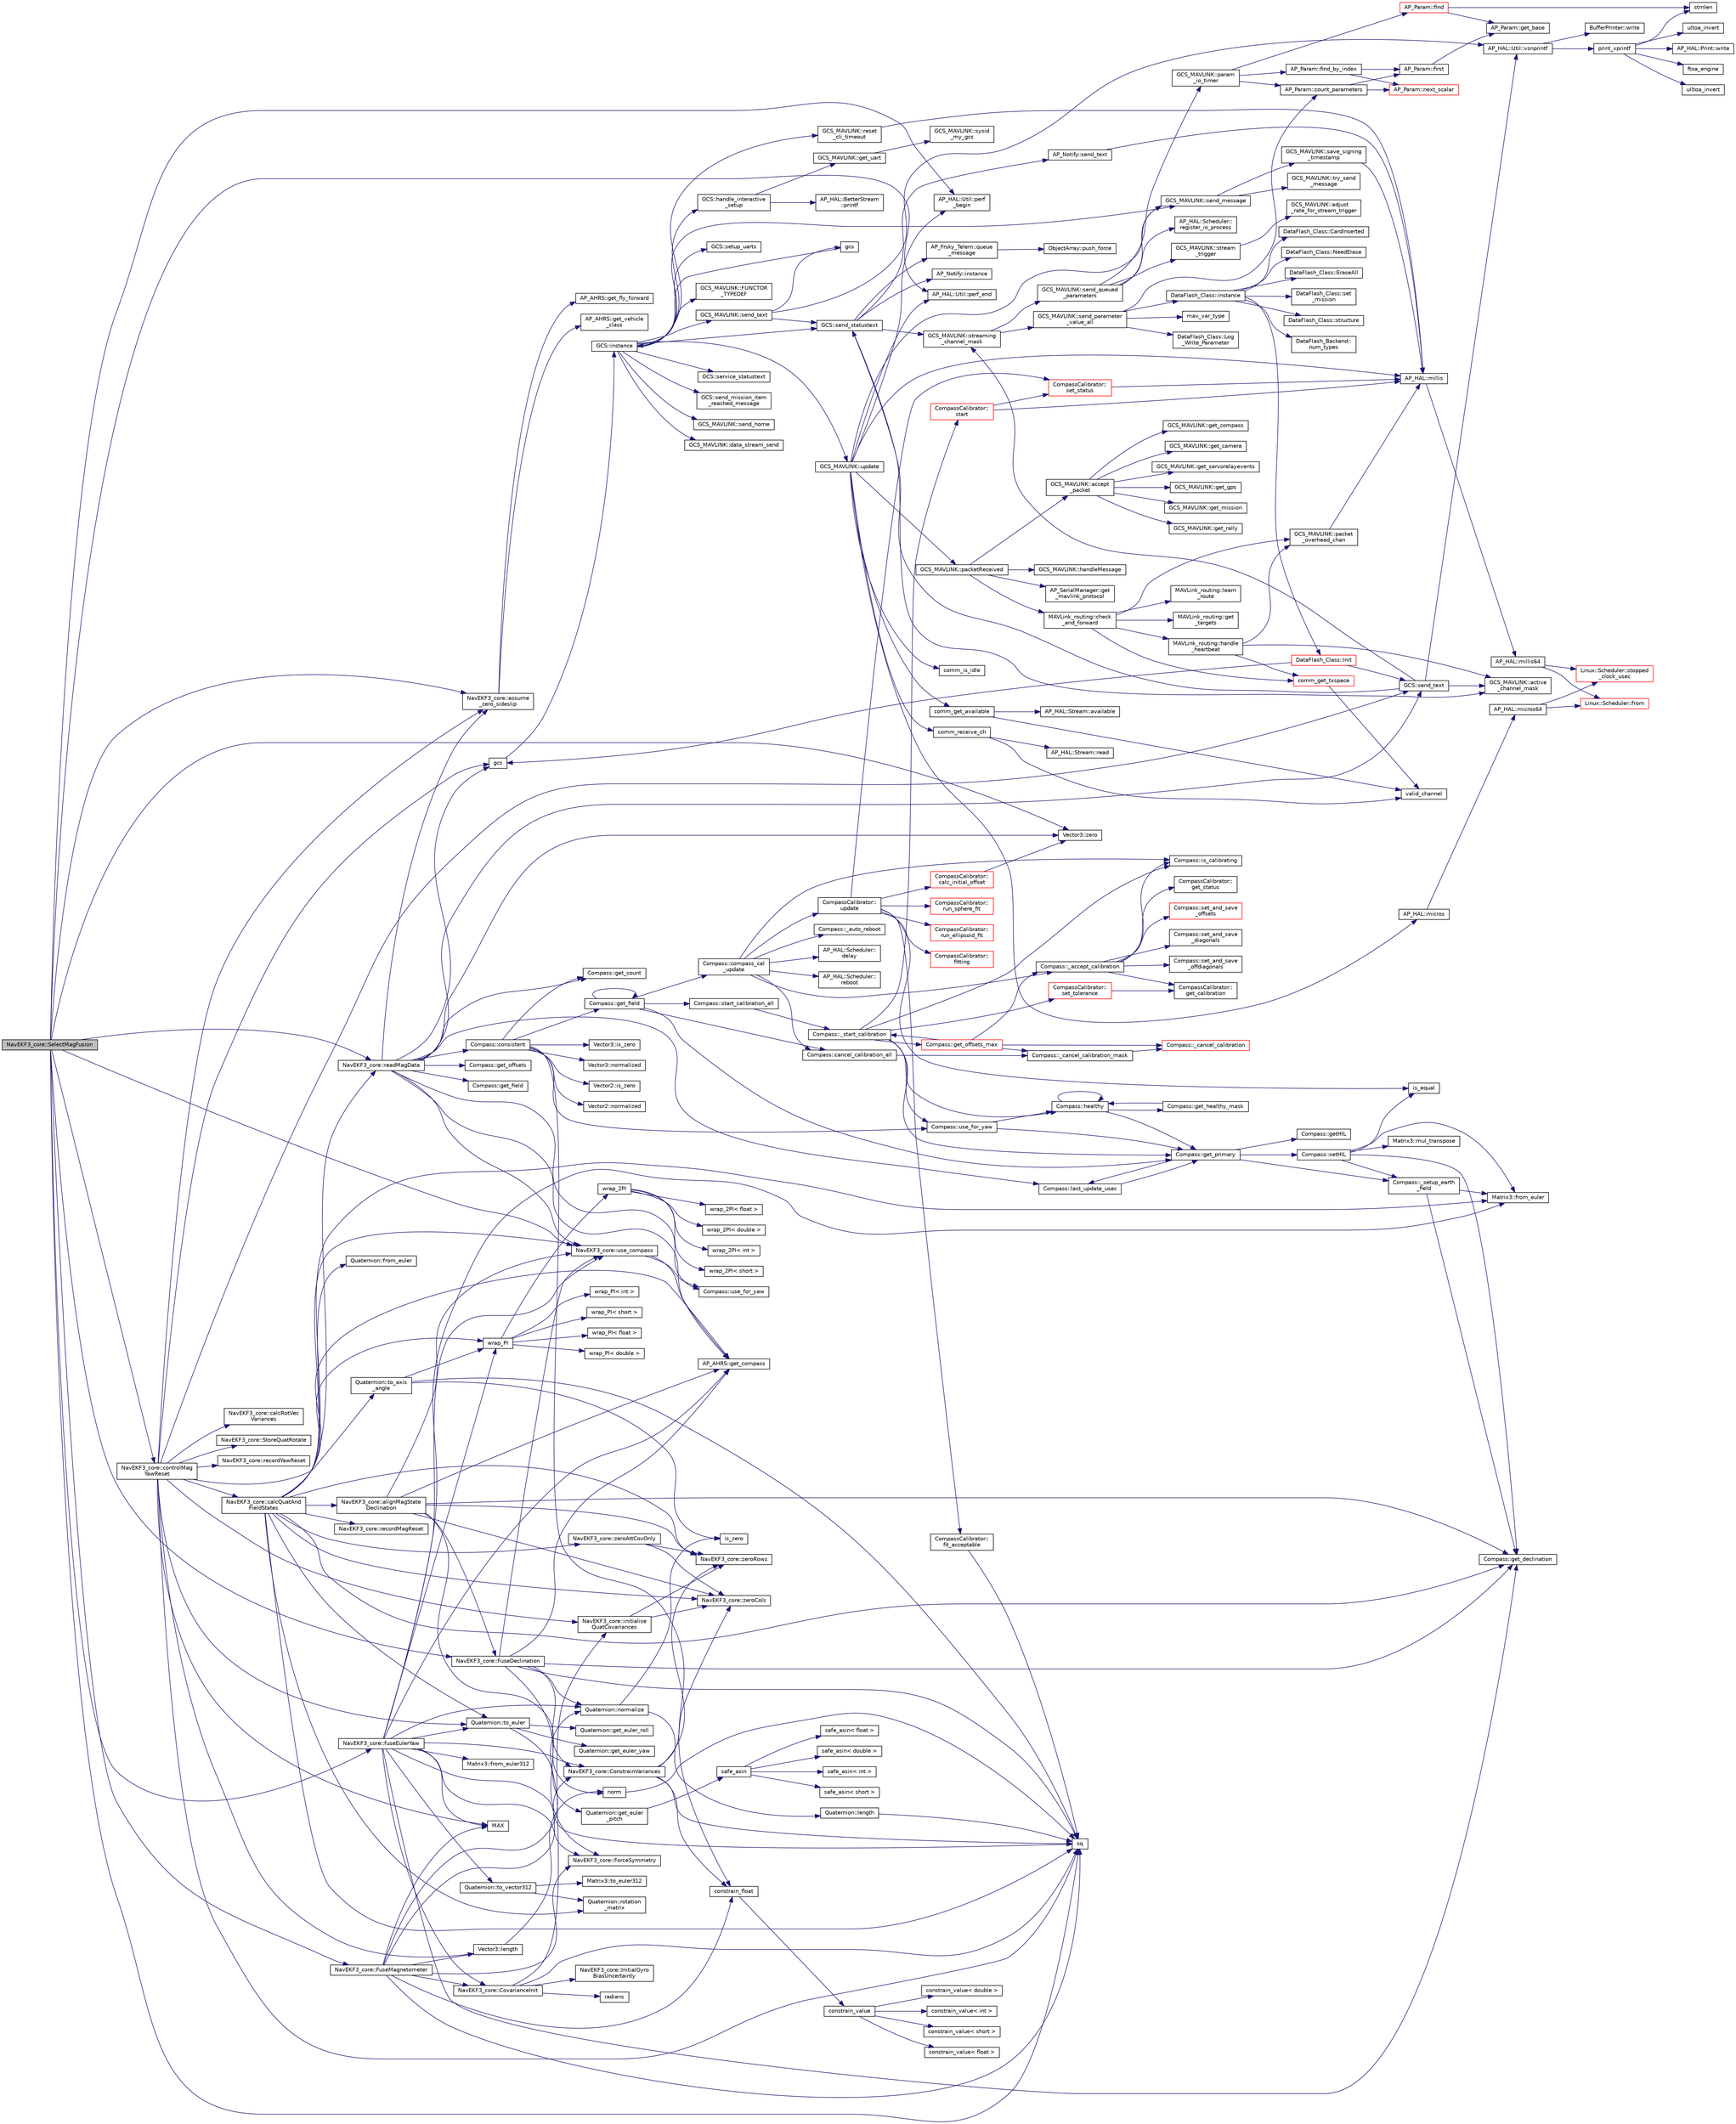 digraph "NavEKF3_core::SelectMagFusion"
{
 // INTERACTIVE_SVG=YES
  edge [fontname="Helvetica",fontsize="10",labelfontname="Helvetica",labelfontsize="10"];
  node [fontname="Helvetica",fontsize="10",shape=record];
  rankdir="LR";
  Node1 [label="NavEKF3_core::SelectMagFusion",height=0.2,width=0.4,color="black", fillcolor="grey75", style="filled", fontcolor="black"];
  Node1 -> Node2 [color="midnightblue",fontsize="10",style="solid",fontname="Helvetica"];
  Node2 [label="AP_HAL::Util::perf\l_begin",height=0.2,width=0.4,color="black", fillcolor="white", style="filled",URL="$classAP__HAL_1_1Util.html#a8ee016bee7e471240be5a2c648015a1d"];
  Node1 -> Node3 [color="midnightblue",fontsize="10",style="solid",fontname="Helvetica"];
  Node3 [label="NavEKF3_core::readMagData",height=0.2,width=0.4,color="black", fillcolor="white", style="filled",URL="$classNavEKF3__core.html#a39fe9f76e9c368cba51e9af9b2367513"];
  Node3 -> Node4 [color="midnightblue",fontsize="10",style="solid",fontname="Helvetica"];
  Node4 [label="AP_AHRS::get_compass",height=0.2,width=0.4,color="black", fillcolor="white", style="filled",URL="$classAP__AHRS.html#adf808841de62499bc8c388fc798d47f1"];
  Node3 -> Node5 [color="midnightblue",fontsize="10",style="solid",fontname="Helvetica"];
  Node5 [label="Compass::get_count",height=0.2,width=0.4,color="black", fillcolor="white", style="filled",URL="$classCompass.html#a7bc9b45433e47cbd2632578388882135"];
  Node3 -> Node6 [color="midnightblue",fontsize="10",style="solid",fontname="Helvetica"];
  Node6 [label="NavEKF3_core::assume\l_zero_sideslip",height=0.2,width=0.4,color="black", fillcolor="white", style="filled",URL="$classNavEKF3__core.html#a2b335ebc7035c2d407b16f85017a3472"];
  Node6 -> Node7 [color="midnightblue",fontsize="10",style="solid",fontname="Helvetica"];
  Node7 [label="AP_AHRS::get_fly_forward",height=0.2,width=0.4,color="black", fillcolor="white", style="filled",URL="$classAP__AHRS.html#a6120b45de751ab784fdfdd04f437b44e"];
  Node6 -> Node8 [color="midnightblue",fontsize="10",style="solid",fontname="Helvetica"];
  Node8 [label="AP_AHRS::get_vehicle\l_class",height=0.2,width=0.4,color="black", fillcolor="white", style="filled",URL="$classAP__AHRS.html#a91a73986f61cc338a22047e34230cbb2"];
  Node3 -> Node9 [color="midnightblue",fontsize="10",style="solid",fontname="Helvetica"];
  Node9 [label="NavEKF3_core::use_compass",height=0.2,width=0.4,color="black", fillcolor="white", style="filled",URL="$classNavEKF3__core.html#a8b6c851acf3a54d895b8dbc6ab2a6666"];
  Node9 -> Node4 [color="midnightblue",fontsize="10",style="solid",fontname="Helvetica"];
  Node9 -> Node10 [color="midnightblue",fontsize="10",style="solid",fontname="Helvetica"];
  Node10 [label="Compass::use_for_yaw",height=0.2,width=0.4,color="black", fillcolor="white", style="filled",URL="$classCompass.html#a97437729a583cd900e4dd1d6d84a4a0e",tooltip="return true if the compass should be used for yaw calculations "];
  Node3 -> Node11 [color="midnightblue",fontsize="10",style="solid",fontname="Helvetica"];
  Node11 [label="Compass::last_update_usec",height=0.2,width=0.4,color="black", fillcolor="white", style="filled",URL="$classCompass.html#a9600516e0dbde9186d3b14b3457af013"];
  Node11 -> Node12 [color="midnightblue",fontsize="10",style="solid",fontname="Helvetica"];
  Node12 [label="Compass::get_primary",height=0.2,width=0.4,color="black", fillcolor="white", style="filled",URL="$classCompass.html#a0120c84cc915d5a34aafedc1ce3f5186"];
  Node12 -> Node13 [color="midnightblue",fontsize="10",style="solid",fontname="Helvetica"];
  Node13 [label="Compass::setHIL",height=0.2,width=0.4,color="black", fillcolor="white", style="filled",URL="$classCompass.html#a30a8fa22b1e7ee8eec8143732d40716d"];
  Node13 -> Node14 [color="midnightblue",fontsize="10",style="solid",fontname="Helvetica"];
  Node14 [label="Matrix3::from_euler",height=0.2,width=0.4,color="black", fillcolor="white", style="filled",URL="$classMatrix3.html#a62587bd216436f09f06b9e1330f84bc0"];
  Node13 -> Node15 [color="midnightblue",fontsize="10",style="solid",fontname="Helvetica"];
  Node15 [label="is_equal",height=0.2,width=0.4,color="black", fillcolor="white", style="filled",URL="$AP__Math_8cpp.html#accbd9f8bbc0adacd51efa66fad490c24"];
  Node13 -> Node16 [color="midnightblue",fontsize="10",style="solid",fontname="Helvetica"];
  Node16 [label="Compass::get_declination",height=0.2,width=0.4,color="black", fillcolor="white", style="filled",URL="$classCompass.html#a5051de1d15ee203600422235ab93c88c"];
  Node13 -> Node17 [color="midnightblue",fontsize="10",style="solid",fontname="Helvetica"];
  Node17 [label="Compass::_setup_earth\l_field",height=0.2,width=0.4,color="black", fillcolor="white", style="filled",URL="$classCompass.html#a0bc30e897c2c0c412120e1b1337bd1cb"];
  Node17 -> Node14 [color="midnightblue",fontsize="10",style="solid",fontname="Helvetica"];
  Node17 -> Node16 [color="midnightblue",fontsize="10",style="solid",fontname="Helvetica"];
  Node13 -> Node18 [color="midnightblue",fontsize="10",style="solid",fontname="Helvetica"];
  Node18 [label="Matrix3::mul_transpose",height=0.2,width=0.4,color="black", fillcolor="white", style="filled",URL="$classMatrix3.html#a3705734aec6b67d729011cd792d7398a"];
  Node12 -> Node11 [color="midnightblue",fontsize="10",style="solid",fontname="Helvetica"];
  Node12 -> Node19 [color="midnightblue",fontsize="10",style="solid",fontname="Helvetica"];
  Node19 [label="Compass::getHIL",height=0.2,width=0.4,color="black", fillcolor="white", style="filled",URL="$classCompass.html#a4d696bdfb4d2ab9f0646d413cb6a0ee4"];
  Node12 -> Node17 [color="midnightblue",fontsize="10",style="solid",fontname="Helvetica"];
  Node3 -> Node10 [color="midnightblue",fontsize="10",style="solid",fontname="Helvetica"];
  Node3 -> Node20 [color="midnightblue",fontsize="10",style="solid",fontname="Helvetica"];
  Node20 [label="gcs",height=0.2,width=0.4,color="black", fillcolor="white", style="filled",URL="$GCS_8h.html#a1d3cc361b864ddf64a44c12ab3bd044e"];
  Node20 -> Node21 [color="midnightblue",fontsize="10",style="solid",fontname="Helvetica"];
  Node21 [label="GCS::instance",height=0.2,width=0.4,color="black", fillcolor="white", style="filled",URL="$classGCS.html#ae4cc34bdfabd2de4587d3553e6b4582d"];
  Node21 -> Node22 [color="midnightblue",fontsize="10",style="solid",fontname="Helvetica"];
  Node22 [label="GCS_MAVLINK::send_text",height=0.2,width=0.4,color="black", fillcolor="white", style="filled",URL="$structGCS__MAVLINK.html#a4a140f70e82bd456931afdfe045d610b"];
  Node22 -> Node23 [color="midnightblue",fontsize="10",style="solid",fontname="Helvetica"];
  Node23 [label="AP_HAL::Util::vsnprintf",height=0.2,width=0.4,color="black", fillcolor="white", style="filled",URL="$classAP__HAL_1_1Util.html#ac57ef0a9815cd597ad5cab5d6c31c6c8"];
  Node23 -> Node24 [color="midnightblue",fontsize="10",style="solid",fontname="Helvetica"];
  Node24 [label="print_vprintf",height=0.2,width=0.4,color="black", fillcolor="white", style="filled",URL="$print__vprintf_8cpp.html#a1534eaeab54696df96975b56d9f49212"];
  Node24 -> Node25 [color="midnightblue",fontsize="10",style="solid",fontname="Helvetica"];
  Node25 [label="AP_HAL::Print::write",height=0.2,width=0.4,color="black", fillcolor="white", style="filled",URL="$classAP__HAL_1_1Print.html#acc65391952a43334f8f5c9bef341f501"];
  Node24 -> Node26 [color="midnightblue",fontsize="10",style="solid",fontname="Helvetica"];
  Node26 [label="ftoa_engine",height=0.2,width=0.4,color="black", fillcolor="white", style="filled",URL="$ftoa__engine_8cpp.html#a1c28234da8f20b43c85890d4bb452947"];
  Node24 -> Node27 [color="midnightblue",fontsize="10",style="solid",fontname="Helvetica"];
  Node27 [label="strnlen",height=0.2,width=0.4,color="black", fillcolor="white", style="filled",URL="$replace_8cpp.html#a880bcc7b85a09e6254691bebd5344b51"];
  Node24 -> Node28 [color="midnightblue",fontsize="10",style="solid",fontname="Helvetica"];
  Node28 [label="ulltoa_invert",height=0.2,width=0.4,color="black", fillcolor="white", style="filled",URL="$utoa__invert_8cpp.html#a34926f552460b47c414ec4d83b32815c"];
  Node24 -> Node29 [color="midnightblue",fontsize="10",style="solid",fontname="Helvetica"];
  Node29 [label="ultoa_invert",height=0.2,width=0.4,color="black", fillcolor="white", style="filled",URL="$utoa__invert_8cpp.html#a5d99bba8e697c1e11da489d88fca8559"];
  Node23 -> Node30 [color="midnightblue",fontsize="10",style="solid",fontname="Helvetica"];
  Node30 [label="BufferPrinter::write",height=0.2,width=0.4,color="black", fillcolor="white", style="filled",URL="$classBufferPrinter.html#a0b98d7f59a6591097d2011d68359b8a0"];
  Node22 -> Node31 [color="midnightblue",fontsize="10",style="solid",fontname="Helvetica"];
  Node31 [label="gcs",height=0.2,width=0.4,color="black", fillcolor="white", style="filled",URL="$GCS__Common_8cpp.html#a1d3cc361b864ddf64a44c12ab3bd044e"];
  Node31 -> Node21 [color="midnightblue",fontsize="10",style="solid",fontname="Helvetica"];
  Node22 -> Node32 [color="midnightblue",fontsize="10",style="solid",fontname="Helvetica"];
  Node32 [label="GCS::send_statustext",height=0.2,width=0.4,color="black", fillcolor="white", style="filled",URL="$classGCS.html#a313e604179053ea42415b1c9289f13cd"];
  Node32 -> Node33 [color="midnightblue",fontsize="10",style="solid",fontname="Helvetica"];
  Node33 [label="AP_Frsky_Telem::queue\l_message",height=0.2,width=0.4,color="black", fillcolor="white", style="filled",URL="$classAP__Frsky__Telem.html#aef21b9f33af863589feda48a23877380"];
  Node33 -> Node34 [color="midnightblue",fontsize="10",style="solid",fontname="Helvetica"];
  Node34 [label="ObjectArray::push_force",height=0.2,width=0.4,color="black", fillcolor="white", style="filled",URL="$classObjectArray.html#aec1630ad862991767b30ae80a71a26ea"];
  Node32 -> Node35 [color="midnightblue",fontsize="10",style="solid",fontname="Helvetica"];
  Node35 [label="GCS_MAVLINK::active\l_channel_mask",height=0.2,width=0.4,color="black", fillcolor="white", style="filled",URL="$structGCS__MAVLINK.html#acad5b4ab40c7b7486392f07193ce4190"];
  Node32 -> Node36 [color="midnightblue",fontsize="10",style="solid",fontname="Helvetica"];
  Node36 [label="GCS_MAVLINK::streaming\l_channel_mask",height=0.2,width=0.4,color="black", fillcolor="white", style="filled",URL="$structGCS__MAVLINK.html#af948c4a65f98679941885e2c7cc12ac5"];
  Node36 -> Node37 [color="midnightblue",fontsize="10",style="solid",fontname="Helvetica"];
  Node37 [label="GCS_MAVLINK::send_parameter\l_value_all",height=0.2,width=0.4,color="black", fillcolor="white", style="filled",URL="$structGCS__MAVLINK.html#a1b0f7429c8fb152e17cd5fc0ff0d9267"];
  Node37 -> Node38 [color="midnightblue",fontsize="10",style="solid",fontname="Helvetica"];
  Node38 [label="mav_var_type",height=0.2,width=0.4,color="black", fillcolor="white", style="filled",URL="$GCS__MAVLink_8cpp.html#a4952a82a239f8f856c59724eb66847a2"];
  Node37 -> Node39 [color="midnightblue",fontsize="10",style="solid",fontname="Helvetica"];
  Node39 [label="AP_Param::count_parameters",height=0.2,width=0.4,color="black", fillcolor="white", style="filled",URL="$classAP__Param.html#a0819a26c7b80edb7a245036d1303cc75"];
  Node39 -> Node40 [color="midnightblue",fontsize="10",style="solid",fontname="Helvetica"];
  Node40 [label="AP_Param::first",height=0.2,width=0.4,color="black", fillcolor="white", style="filled",URL="$classAP__Param.html#adc0c44f152f0e3cbb12703b2a58d8f6b"];
  Node40 -> Node41 [color="midnightblue",fontsize="10",style="solid",fontname="Helvetica"];
  Node41 [label="AP_Param::get_base",height=0.2,width=0.4,color="black", fillcolor="white", style="filled",URL="$classAP__Param.html#a1dcc7820ea51e29cfb762387a9212818"];
  Node39 -> Node42 [color="midnightblue",fontsize="10",style="solid",fontname="Helvetica"];
  Node42 [label="AP_Param::next_scalar",height=0.2,width=0.4,color="red", fillcolor="white", style="filled",URL="$classAP__Param.html#a8cf8477edefdb6a0b2173d8229894173"];
  Node37 -> Node43 [color="midnightblue",fontsize="10",style="solid",fontname="Helvetica"];
  Node43 [label="DataFlash_Class::instance",height=0.2,width=0.4,color="black", fillcolor="white", style="filled",URL="$classDataFlash__Class.html#af898b7f68e05b5d2a6eaf53d2c178983"];
  Node43 -> Node44 [color="midnightblue",fontsize="10",style="solid",fontname="Helvetica"];
  Node44 [label="DataFlash_Class::set\l_mission",height=0.2,width=0.4,color="black", fillcolor="white", style="filled",URL="$classDataFlash__Class.html#a95bf3cac993c1ee326acc6447e99d875"];
  Node43 -> Node45 [color="midnightblue",fontsize="10",style="solid",fontname="Helvetica"];
  Node45 [label="DataFlash_Class::Init",height=0.2,width=0.4,color="red", fillcolor="white", style="filled",URL="$classDataFlash__Class.html#aabebe7ff9db07e2890274fceaa81b063"];
  Node45 -> Node20 [color="midnightblue",fontsize="10",style="solid",fontname="Helvetica"];
  Node45 -> Node46 [color="midnightblue",fontsize="10",style="solid",fontname="Helvetica"];
  Node46 [label="GCS::send_text",height=0.2,width=0.4,color="black", fillcolor="white", style="filled",URL="$classGCS.html#a9866f3484283db744409e40719cef765"];
  Node46 -> Node23 [color="midnightblue",fontsize="10",style="solid",fontname="Helvetica"];
  Node46 -> Node32 [color="midnightblue",fontsize="10",style="solid",fontname="Helvetica"];
  Node46 -> Node35 [color="midnightblue",fontsize="10",style="solid",fontname="Helvetica"];
  Node46 -> Node36 [color="midnightblue",fontsize="10",style="solid",fontname="Helvetica"];
  Node43 -> Node47 [color="midnightblue",fontsize="10",style="solid",fontname="Helvetica"];
  Node47 [label="DataFlash_Class::structure",height=0.2,width=0.4,color="black", fillcolor="white", style="filled",URL="$classDataFlash__Class.html#a7ac0e748bbc5c6e72645bb6245257600"];
  Node43 -> Node48 [color="midnightblue",fontsize="10",style="solid",fontname="Helvetica"];
  Node48 [label="DataFlash_Backend::\lnum_types",height=0.2,width=0.4,color="black", fillcolor="white", style="filled",URL="$classDataFlash__Backend.html#a33e7a1703d68bd91ac6782bb10b209f8"];
  Node43 -> Node49 [color="midnightblue",fontsize="10",style="solid",fontname="Helvetica"];
  Node49 [label="DataFlash_Class::CardInserted",height=0.2,width=0.4,color="black", fillcolor="white", style="filled",URL="$classDataFlash__Class.html#a1d18bc15f196f1deb794f9ebd4878da8"];
  Node43 -> Node50 [color="midnightblue",fontsize="10",style="solid",fontname="Helvetica"];
  Node50 [label="DataFlash_Class::NeedErase",height=0.2,width=0.4,color="black", fillcolor="white", style="filled",URL="$classDataFlash__Class.html#a803c6dd673a2eaac58eea2012e57ea17"];
  Node43 -> Node51 [color="midnightblue",fontsize="10",style="solid",fontname="Helvetica"];
  Node51 [label="DataFlash_Class::EraseAll",height=0.2,width=0.4,color="black", fillcolor="white", style="filled",URL="$classDataFlash__Class.html#a53a4a975a3813e9f58ddaaa3b5865a4a"];
  Node37 -> Node52 [color="midnightblue",fontsize="10",style="solid",fontname="Helvetica"];
  Node52 [label="DataFlash_Class::Log\l_Write_Parameter",height=0.2,width=0.4,color="black", fillcolor="white", style="filled",URL="$classDataFlash__Class.html#a488ee9ba241f827fcb979dbccfdab76d"];
  Node36 -> Node53 [color="midnightblue",fontsize="10",style="solid",fontname="Helvetica"];
  Node53 [label="GCS_MAVLINK::send_queued\l_parameters",height=0.2,width=0.4,color="black", fillcolor="white", style="filled",URL="$structGCS__MAVLINK.html#a44943b0751244617b9c32c9f0af6a059"];
  Node53 -> Node54 [color="midnightblue",fontsize="10",style="solid",fontname="Helvetica"];
  Node54 [label="AP_HAL::Scheduler::\lregister_io_process",height=0.2,width=0.4,color="black", fillcolor="white", style="filled",URL="$classAP__HAL_1_1Scheduler.html#a51a2227b617f47e9638d7feb6cfdaba4"];
  Node53 -> Node55 [color="midnightblue",fontsize="10",style="solid",fontname="Helvetica"];
  Node55 [label="GCS_MAVLINK::param\l_io_timer",height=0.2,width=0.4,color="black", fillcolor="white", style="filled",URL="$structGCS__MAVLINK.html#aa618589386d5c8d7fd3ff554a3d91600"];
  Node55 -> Node39 [color="midnightblue",fontsize="10",style="solid",fontname="Helvetica"];
  Node55 -> Node56 [color="midnightblue",fontsize="10",style="solid",fontname="Helvetica"];
  Node56 [label="AP_Param::find_by_index",height=0.2,width=0.4,color="black", fillcolor="white", style="filled",URL="$classAP__Param.html#acab771c52831e63c3985007ff9f59330"];
  Node56 -> Node40 [color="midnightblue",fontsize="10",style="solid",fontname="Helvetica"];
  Node56 -> Node42 [color="midnightblue",fontsize="10",style="solid",fontname="Helvetica"];
  Node55 -> Node57 [color="midnightblue",fontsize="10",style="solid",fontname="Helvetica"];
  Node57 [label="AP_Param::find",height=0.2,width=0.4,color="red", fillcolor="white", style="filled",URL="$classAP__Param.html#a3e646a4ec73842265e47d9ccfe0ced9d"];
  Node57 -> Node27 [color="midnightblue",fontsize="10",style="solid",fontname="Helvetica"];
  Node57 -> Node41 [color="midnightblue",fontsize="10",style="solid",fontname="Helvetica"];
  Node53 -> Node58 [color="midnightblue",fontsize="10",style="solid",fontname="Helvetica"];
  Node58 [label="GCS_MAVLINK::stream\l_trigger",height=0.2,width=0.4,color="black", fillcolor="white", style="filled",URL="$structGCS__MAVLINK.html#a651481da1e7defa4b9e88ad4a188421e"];
  Node58 -> Node59 [color="midnightblue",fontsize="10",style="solid",fontname="Helvetica"];
  Node59 [label="GCS_MAVLINK::adjust\l_rate_for_stream_trigger",height=0.2,width=0.4,color="black", fillcolor="white", style="filled",URL="$structGCS__MAVLINK.html#a5ac060854c41f1df8f2435168b89746e"];
  Node53 -> Node60 [color="midnightblue",fontsize="10",style="solid",fontname="Helvetica"];
  Node60 [label="GCS_MAVLINK::send_message",height=0.2,width=0.4,color="black", fillcolor="white", style="filled",URL="$structGCS__MAVLINK.html#a4902306dab46ff02b2296f99eb1f1c9c"];
  Node60 -> Node61 [color="midnightblue",fontsize="10",style="solid",fontname="Helvetica"];
  Node61 [label="GCS_MAVLINK::save_signing\l_timestamp",height=0.2,width=0.4,color="black", fillcolor="white", style="filled",URL="$structGCS__MAVLINK.html#a557b471724d4f126458757e0c4f54e78"];
  Node61 -> Node62 [color="midnightblue",fontsize="10",style="solid",fontname="Helvetica"];
  Node62 [label="AP_HAL::millis",height=0.2,width=0.4,color="black", fillcolor="white", style="filled",URL="$namespaceAP__HAL.html#a77dffbb18891996280308e21316ec186"];
  Node62 -> Node63 [color="midnightblue",fontsize="10",style="solid",fontname="Helvetica"];
  Node63 [label="AP_HAL::millis64",height=0.2,width=0.4,color="black", fillcolor="white", style="filled",URL="$namespaceAP__HAL.html#a59336c5fceaf28a76d1df1581a87a25d"];
  Node63 -> Node64 [color="midnightblue",fontsize="10",style="solid",fontname="Helvetica"];
  Node64 [label="Linux::Scheduler::from",height=0.2,width=0.4,color="red", fillcolor="white", style="filled",URL="$classLinux_1_1Scheduler.html#a53ecaae0fdc72f85bd57c4b0cff93653"];
  Node63 -> Node65 [color="midnightblue",fontsize="10",style="solid",fontname="Helvetica"];
  Node65 [label="Linux::Scheduler::stopped\l_clock_usec",height=0.2,width=0.4,color="red", fillcolor="white", style="filled",URL="$classLinux_1_1Scheduler.html#a682b4c34f330f66db5ab4aa5d96e13f9"];
  Node60 -> Node66 [color="midnightblue",fontsize="10",style="solid",fontname="Helvetica"];
  Node66 [label="GCS_MAVLINK::try_send\l_message",height=0.2,width=0.4,color="black", fillcolor="white", style="filled",URL="$structGCS__MAVLINK.html#a0870d4c6246a091f33aec4d5293b38b0"];
  Node32 -> Node67 [color="midnightblue",fontsize="10",style="solid",fontname="Helvetica"];
  Node67 [label="AP_Notify::instance",height=0.2,width=0.4,color="black", fillcolor="white", style="filled",URL="$classAP__Notify.html#ac913e4fc6f8fa6a1e0a9b92b93fe7ab1"];
  Node32 -> Node68 [color="midnightblue",fontsize="10",style="solid",fontname="Helvetica"];
  Node68 [label="AP_Notify::send_text",height=0.2,width=0.4,color="black", fillcolor="white", style="filled",URL="$classAP__Notify.html#a0f38b9b4be211e200675dd048c81f500"];
  Node68 -> Node62 [color="midnightblue",fontsize="10",style="solid",fontname="Helvetica"];
  Node21 -> Node32 [color="midnightblue",fontsize="10",style="solid",fontname="Helvetica"];
  Node21 -> Node69 [color="midnightblue",fontsize="10",style="solid",fontname="Helvetica"];
  Node69 [label="GCS::service_statustext",height=0.2,width=0.4,color="black", fillcolor="white", style="filled",URL="$classGCS.html#a824e538eff6cbf7c9074840600fbf6ff"];
  Node21 -> Node70 [color="midnightblue",fontsize="10",style="solid",fontname="Helvetica"];
  Node70 [label="GCS_MAVLINK::reset\l_cli_timeout",height=0.2,width=0.4,color="black", fillcolor="white", style="filled",URL="$structGCS__MAVLINK.html#af5e92e687223f8a102363b90f325e612"];
  Node70 -> Node62 [color="midnightblue",fontsize="10",style="solid",fontname="Helvetica"];
  Node21 -> Node60 [color="midnightblue",fontsize="10",style="solid",fontname="Helvetica"];
  Node21 -> Node71 [color="midnightblue",fontsize="10",style="solid",fontname="Helvetica"];
  Node71 [label="GCS::send_mission_item\l_reached_message",height=0.2,width=0.4,color="black", fillcolor="white", style="filled",URL="$classGCS.html#ade82ad44b8dcea3f95ab08f4f8b59924"];
  Node21 -> Node72 [color="midnightblue",fontsize="10",style="solid",fontname="Helvetica"];
  Node72 [label="GCS_MAVLINK::send_home",height=0.2,width=0.4,color="black", fillcolor="white", style="filled",URL="$structGCS__MAVLINK.html#af4ede1a2a780e0e80dcfffab99593ab9"];
  Node21 -> Node73 [color="midnightblue",fontsize="10",style="solid",fontname="Helvetica"];
  Node73 [label="GCS_MAVLINK::data_stream_send",height=0.2,width=0.4,color="black", fillcolor="white", style="filled",URL="$structGCS__MAVLINK.html#a3b3d0c4e02d521c0fe0b2b923a57e58c"];
  Node21 -> Node74 [color="midnightblue",fontsize="10",style="solid",fontname="Helvetica"];
  Node74 [label="GCS_MAVLINK::update",height=0.2,width=0.4,color="black", fillcolor="white", style="filled",URL="$structGCS__MAVLINK.html#aafd0957768c4f81022b1f173c561b42d"];
  Node74 -> Node75 [color="midnightblue",fontsize="10",style="solid",fontname="Helvetica"];
  Node75 [label="AP_HAL::micros",height=0.2,width=0.4,color="black", fillcolor="white", style="filled",URL="$namespaceAP__HAL.html#a8293355e35887733b1fd151aef08a787"];
  Node75 -> Node76 [color="midnightblue",fontsize="10",style="solid",fontname="Helvetica"];
  Node76 [label="AP_HAL::micros64",height=0.2,width=0.4,color="black", fillcolor="white", style="filled",URL="$namespaceAP__HAL.html#a7aa0ce7625c9680e30ff4a99940907a5"];
  Node76 -> Node64 [color="midnightblue",fontsize="10",style="solid",fontname="Helvetica"];
  Node76 -> Node65 [color="midnightblue",fontsize="10",style="solid",fontname="Helvetica"];
  Node74 -> Node2 [color="midnightblue",fontsize="10",style="solid",fontname="Helvetica"];
  Node74 -> Node77 [color="midnightblue",fontsize="10",style="solid",fontname="Helvetica"];
  Node77 [label="comm_get_available",height=0.2,width=0.4,color="black", fillcolor="white", style="filled",URL="$GCS__MAVLink_8cpp.html#a2817de906dc695cf406a4a43be1bc724"];
  Node77 -> Node78 [color="midnightblue",fontsize="10",style="solid",fontname="Helvetica"];
  Node78 [label="valid_channel",height=0.2,width=0.4,color="black", fillcolor="white", style="filled",URL="$GCS__MAVLink_8h.html#a17ee8d1ce05b7d160ccc6a78b92b774f"];
  Node77 -> Node79 [color="midnightblue",fontsize="10",style="solid",fontname="Helvetica"];
  Node79 [label="AP_HAL::Stream::available",height=0.2,width=0.4,color="black", fillcolor="white", style="filled",URL="$classAP__HAL_1_1Stream.html#ae6aa935b5bbd553a2654bfec4e14961e"];
  Node74 -> Node80 [color="midnightblue",fontsize="10",style="solid",fontname="Helvetica"];
  Node80 [label="comm_receive_ch",height=0.2,width=0.4,color="black", fillcolor="white", style="filled",URL="$GCS__MAVLink_8cpp.html#a34488d8c3ec2e467fd083707754001d3"];
  Node80 -> Node78 [color="midnightblue",fontsize="10",style="solid",fontname="Helvetica"];
  Node80 -> Node81 [color="midnightblue",fontsize="10",style="solid",fontname="Helvetica"];
  Node81 [label="AP_HAL::Stream::read",height=0.2,width=0.4,color="black", fillcolor="white", style="filled",URL="$classAP__HAL_1_1Stream.html#ae42ff362cc2a7e527c22f92a3740c2ac"];
  Node74 -> Node62 [color="midnightblue",fontsize="10",style="solid",fontname="Helvetica"];
  Node74 -> Node82 [color="midnightblue",fontsize="10",style="solid",fontname="Helvetica"];
  Node82 [label="comm_is_idle",height=0.2,width=0.4,color="black", fillcolor="white", style="filled",URL="$GCS__MAVLink_8cpp.html#aa3c44672adc3c408bd488d804acc94c2"];
  Node74 -> Node83 [color="midnightblue",fontsize="10",style="solid",fontname="Helvetica"];
  Node83 [label="GCS_MAVLINK::packetReceived",height=0.2,width=0.4,color="black", fillcolor="white", style="filled",URL="$structGCS__MAVLINK.html#aabf8eb6ddc5987a67d80ba3100531b25"];
  Node83 -> Node84 [color="midnightblue",fontsize="10",style="solid",fontname="Helvetica"];
  Node84 [label="AP_SerialManager::get\l_mavlink_protocol",height=0.2,width=0.4,color="black", fillcolor="white", style="filled",URL="$classAP__SerialManager.html#a775af9154a163d0c46cc74b13ee66844"];
  Node83 -> Node85 [color="midnightblue",fontsize="10",style="solid",fontname="Helvetica"];
  Node85 [label="MAVLink_routing::check\l_and_forward",height=0.2,width=0.4,color="black", fillcolor="white", style="filled",URL="$classMAVLink__routing.html#a474038c8ab695c57e23fb6fec4664947"];
  Node85 -> Node86 [color="midnightblue",fontsize="10",style="solid",fontname="Helvetica"];
  Node86 [label="MAVLink_routing::learn\l_route",height=0.2,width=0.4,color="black", fillcolor="white", style="filled",URL="$classMAVLink__routing.html#ae9e148bcc32752ecc2ba506d7f10e29e"];
  Node85 -> Node87 [color="midnightblue",fontsize="10",style="solid",fontname="Helvetica"];
  Node87 [label="MAVLink_routing::handle\l_heartbeat",height=0.2,width=0.4,color="black", fillcolor="white", style="filled",URL="$classMAVLink__routing.html#ae80b2a0d4f442fe80a7d0097da164b7e"];
  Node87 -> Node35 [color="midnightblue",fontsize="10",style="solid",fontname="Helvetica"];
  Node87 -> Node88 [color="midnightblue",fontsize="10",style="solid",fontname="Helvetica"];
  Node88 [label="comm_get_txspace",height=0.2,width=0.4,color="red", fillcolor="white", style="filled",URL="$GCS__MAVLink_8cpp.html#a2a0fd455fd37f642e9eb67373a14b7d9"];
  Node88 -> Node78 [color="midnightblue",fontsize="10",style="solid",fontname="Helvetica"];
  Node87 -> Node89 [color="midnightblue",fontsize="10",style="solid",fontname="Helvetica"];
  Node89 [label="GCS_MAVLINK::packet\l_overhead_chan",height=0.2,width=0.4,color="black", fillcolor="white", style="filled",URL="$structGCS__MAVLINK.html#a4f0bacad6b801524e0a56fdfca58619d"];
  Node89 -> Node62 [color="midnightblue",fontsize="10",style="solid",fontname="Helvetica"];
  Node85 -> Node90 [color="midnightblue",fontsize="10",style="solid",fontname="Helvetica"];
  Node90 [label="MAVLink_routing::get\l_targets",height=0.2,width=0.4,color="black", fillcolor="white", style="filled",URL="$classMAVLink__routing.html#afca07626745616e05d03caf5a0601c2f"];
  Node85 -> Node88 [color="midnightblue",fontsize="10",style="solid",fontname="Helvetica"];
  Node85 -> Node89 [color="midnightblue",fontsize="10",style="solid",fontname="Helvetica"];
  Node83 -> Node91 [color="midnightblue",fontsize="10",style="solid",fontname="Helvetica"];
  Node91 [label="GCS_MAVLINK::accept\l_packet",height=0.2,width=0.4,color="black", fillcolor="white", style="filled",URL="$structGCS__MAVLINK.html#a27b88d50d3cbc5fec10b1e756eed45ae"];
  Node91 -> Node92 [color="midnightblue",fontsize="10",style="solid",fontname="Helvetica"];
  Node92 [label="GCS_MAVLINK::get_mission",height=0.2,width=0.4,color="black", fillcolor="white", style="filled",URL="$structGCS__MAVLINK.html#ad7487cbba50869a0a49a1c69a25e7310"];
  Node91 -> Node93 [color="midnightblue",fontsize="10",style="solid",fontname="Helvetica"];
  Node93 [label="GCS_MAVLINK::get_rally",height=0.2,width=0.4,color="black", fillcolor="white", style="filled",URL="$structGCS__MAVLINK.html#a424ee73852d35fee8268aea8747e4ae5"];
  Node91 -> Node94 [color="midnightblue",fontsize="10",style="solid",fontname="Helvetica"];
  Node94 [label="GCS_MAVLINK::get_compass",height=0.2,width=0.4,color="black", fillcolor="white", style="filled",URL="$structGCS__MAVLINK.html#a9e9f1d93cd7f5602679c762e4f264cff"];
  Node91 -> Node95 [color="midnightblue",fontsize="10",style="solid",fontname="Helvetica"];
  Node95 [label="GCS_MAVLINK::get_camera",height=0.2,width=0.4,color="black", fillcolor="white", style="filled",URL="$structGCS__MAVLINK.html#a7db5f91fe347a82ac85874bb889d2ccf"];
  Node91 -> Node96 [color="midnightblue",fontsize="10",style="solid",fontname="Helvetica"];
  Node96 [label="GCS_MAVLINK::get_servorelayevents",height=0.2,width=0.4,color="black", fillcolor="white", style="filled",URL="$structGCS__MAVLINK.html#aa4bc3b36e319893e96913b8e3afc80bb"];
  Node91 -> Node97 [color="midnightblue",fontsize="10",style="solid",fontname="Helvetica"];
  Node97 [label="GCS_MAVLINK::get_gps",height=0.2,width=0.4,color="black", fillcolor="white", style="filled",URL="$structGCS__MAVLINK.html#a1533fe8d6e2c89b68529f330e8653c39"];
  Node83 -> Node98 [color="midnightblue",fontsize="10",style="solid",fontname="Helvetica"];
  Node98 [label="GCS_MAVLINK::handleMessage",height=0.2,width=0.4,color="black", fillcolor="white", style="filled",URL="$structGCS__MAVLINK.html#a870f84d9aa1c445b2b0d4d7101b836e1"];
  Node74 -> Node99 [color="midnightblue",fontsize="10",style="solid",fontname="Helvetica"];
  Node99 [label="AP_HAL::Util::perf_end",height=0.2,width=0.4,color="black", fillcolor="white", style="filled",URL="$classAP__HAL_1_1Util.html#a831bf144a4d14d413bd1c98b96dc35cb"];
  Node74 -> Node60 [color="midnightblue",fontsize="10",style="solid",fontname="Helvetica"];
  Node21 -> Node100 [color="midnightblue",fontsize="10",style="solid",fontname="Helvetica"];
  Node100 [label="GCS::setup_uarts",height=0.2,width=0.4,color="black", fillcolor="white", style="filled",URL="$classGCS.html#ae4694e5ac566d470b25cb5eec2448981"];
  Node21 -> Node101 [color="midnightblue",fontsize="10",style="solid",fontname="Helvetica"];
  Node101 [label="GCS::handle_interactive\l_setup",height=0.2,width=0.4,color="black", fillcolor="white", style="filled",URL="$classGCS.html#a10621c01360582b25164e95accc28958"];
  Node101 -> Node102 [color="midnightblue",fontsize="10",style="solid",fontname="Helvetica"];
  Node102 [label="AP_HAL::BetterStream\l::printf",height=0.2,width=0.4,color="black", fillcolor="white", style="filled",URL="$classAP__HAL_1_1BetterStream.html#a1042d8b81aea5fb096d1b7431d7a9484"];
  Node101 -> Node103 [color="midnightblue",fontsize="10",style="solid",fontname="Helvetica"];
  Node103 [label="GCS_MAVLINK::get_uart",height=0.2,width=0.4,color="black", fillcolor="white", style="filled",URL="$structGCS__MAVLINK.html#a3f9b42c24244e69cae430155c4fe1255"];
  Node103 -> Node104 [color="midnightblue",fontsize="10",style="solid",fontname="Helvetica"];
  Node104 [label="GCS_MAVLINK::sysid\l_my_gcs",height=0.2,width=0.4,color="black", fillcolor="white", style="filled",URL="$structGCS__MAVLINK.html#a5ad53d67eacf2e9ed33533b7874f34b7"];
  Node21 -> Node105 [color="midnightblue",fontsize="10",style="solid",fontname="Helvetica"];
  Node105 [label="GCS_MAVLINK::FUNCTOR\l_TYPEDEF",height=0.2,width=0.4,color="black", fillcolor="white", style="filled",URL="$structGCS__MAVLINK.html#aa612adc740470b943e852a6977c340f0"];
  Node3 -> Node46 [color="midnightblue",fontsize="10",style="solid",fontname="Helvetica"];
  Node3 -> Node106 [color="midnightblue",fontsize="10",style="solid",fontname="Helvetica"];
  Node106 [label="Vector3::zero",height=0.2,width=0.4,color="black", fillcolor="white", style="filled",URL="$classVector3.html#adf1769d5ee5df2f8585df2f540fa5efe"];
  Node3 -> Node107 [color="midnightblue",fontsize="10",style="solid",fontname="Helvetica"];
  Node107 [label="Compass::get_offsets",height=0.2,width=0.4,color="black", fillcolor="white", style="filled",URL="$classCompass.html#a6ef45f63ac177793bf38270cef8228cb"];
  Node3 -> Node108 [color="midnightblue",fontsize="10",style="solid",fontname="Helvetica"];
  Node108 [label="Compass::get_field",height=0.2,width=0.4,color="black", fillcolor="white", style="filled",URL="$classCompass.html#aa1f44c7920bbd147fa2e58bfedd3c4bb",tooltip="Return the current field as a Vector3f in milligauss. "];
  Node3 -> Node109 [color="midnightblue",fontsize="10",style="solid",fontname="Helvetica"];
  Node109 [label="Compass::consistent",height=0.2,width=0.4,color="black", fillcolor="white", style="filled",URL="$classCompass.html#a59f46d32a935d4faecc4a28d262c4388"];
  Node109 -> Node110 [color="midnightblue",fontsize="10",style="solid",fontname="Helvetica"];
  Node110 [label="Compass::get_field",height=0.2,width=0.4,color="black", fillcolor="white", style="filled",URL="$classCompass.html#a22ce936207eeda5d3fa55237271cef3e"];
  Node110 -> Node110 [color="midnightblue",fontsize="10",style="solid",fontname="Helvetica"];
  Node110 -> Node12 [color="midnightblue",fontsize="10",style="solid",fontname="Helvetica"];
  Node110 -> Node111 [color="midnightblue",fontsize="10",style="solid",fontname="Helvetica"];
  Node111 [label="Compass::compass_cal\l_update",height=0.2,width=0.4,color="black", fillcolor="white", style="filled",URL="$classCompass.html#ab8b1d18b185660a957d2faf417e9b1dd"];
  Node111 -> Node112 [color="midnightblue",fontsize="10",style="solid",fontname="Helvetica"];
  Node112 [label="CompassCalibrator::\lupdate",height=0.2,width=0.4,color="black", fillcolor="white", style="filled",URL="$classCompassCalibrator.html#ae23f7e66b83d2a09ff012d853a54ad6f"];
  Node112 -> Node113 [color="midnightblue",fontsize="10",style="solid",fontname="Helvetica"];
  Node113 [label="CompassCalibrator::\lfitting",height=0.2,width=0.4,color="red", fillcolor="white", style="filled",URL="$classCompassCalibrator.html#a29b03ad33a3503ea823f8a23cc6647b3"];
  Node112 -> Node15 [color="midnightblue",fontsize="10",style="solid",fontname="Helvetica"];
  Node112 -> Node114 [color="midnightblue",fontsize="10",style="solid",fontname="Helvetica"];
  Node114 [label="CompassCalibrator::\lset_status",height=0.2,width=0.4,color="red", fillcolor="white", style="filled",URL="$classCompassCalibrator.html#aeee363c33562bb3a47693073c6a568e5"];
  Node114 -> Node62 [color="midnightblue",fontsize="10",style="solid",fontname="Helvetica"];
  Node112 -> Node115 [color="midnightblue",fontsize="10",style="solid",fontname="Helvetica"];
  Node115 [label="CompassCalibrator::\lcalc_initial_offset",height=0.2,width=0.4,color="red", fillcolor="white", style="filled",URL="$classCompassCalibrator.html#abcb64d98f2f9c896358327f488f33e7a"];
  Node115 -> Node106 [color="midnightblue",fontsize="10",style="solid",fontname="Helvetica"];
  Node112 -> Node116 [color="midnightblue",fontsize="10",style="solid",fontname="Helvetica"];
  Node116 [label="CompassCalibrator::\lrun_sphere_fit",height=0.2,width=0.4,color="red", fillcolor="white", style="filled",URL="$classCompassCalibrator.html#a8d4e699b811efbb835be447336d5b6b8"];
  Node112 -> Node117 [color="midnightblue",fontsize="10",style="solid",fontname="Helvetica"];
  Node117 [label="CompassCalibrator::\lfit_acceptable",height=0.2,width=0.4,color="black", fillcolor="white", style="filled",URL="$classCompassCalibrator.html#a4f8b586a0d5beb9c9695f066a30e190e"];
  Node117 -> Node118 [color="midnightblue",fontsize="10",style="solid",fontname="Helvetica"];
  Node118 [label="sq",height=0.2,width=0.4,color="black", fillcolor="white", style="filled",URL="$AP__Math_8h.html#a0375e3d67fd3911cacee5c3e1408c0f2"];
  Node112 -> Node119 [color="midnightblue",fontsize="10",style="solid",fontname="Helvetica"];
  Node119 [label="CompassCalibrator::\lrun_ellipsoid_fit",height=0.2,width=0.4,color="red", fillcolor="white", style="filled",URL="$classCompassCalibrator.html#a953981bdee4a0a574acca1fc1bd83f52"];
  Node111 -> Node120 [color="midnightblue",fontsize="10",style="solid",fontname="Helvetica"];
  Node120 [label="Compass::cancel_calibration_all",height=0.2,width=0.4,color="black", fillcolor="white", style="filled",URL="$classCompass.html#a791e39cdbf2f1aad7ac1c65240160abf"];
  Node120 -> Node121 [color="midnightblue",fontsize="10",style="solid",fontname="Helvetica"];
  Node121 [label="Compass::_cancel_calibration_mask",height=0.2,width=0.4,color="black", fillcolor="white", style="filled",URL="$classCompass.html#a1267fc640f7c52d889feb34d8ee1d240"];
  Node121 -> Node122 [color="midnightblue",fontsize="10",style="solid",fontname="Helvetica"];
  Node122 [label="Compass::_cancel_calibration",height=0.2,width=0.4,color="red", fillcolor="white", style="filled",URL="$classCompass.html#ad754f61119dbfa8704305021f58d2a01"];
  Node111 -> Node123 [color="midnightblue",fontsize="10",style="solid",fontname="Helvetica"];
  Node123 [label="Compass::_accept_calibration",height=0.2,width=0.4,color="black", fillcolor="white", style="filled",URL="$classCompass.html#a659da6997da12f2a27ffd5eb45fedf8a"];
  Node123 -> Node124 [color="midnightblue",fontsize="10",style="solid",fontname="Helvetica"];
  Node124 [label="CompassCalibrator::\lget_status",height=0.2,width=0.4,color="black", fillcolor="white", style="filled",URL="$classCompassCalibrator.html#acf64861857a5a15fd4bd30627b04c663"];
  Node123 -> Node125 [color="midnightblue",fontsize="10",style="solid",fontname="Helvetica"];
  Node125 [label="CompassCalibrator::\lget_calibration",height=0.2,width=0.4,color="black", fillcolor="white", style="filled",URL="$classCompassCalibrator.html#ad826cd209a06ce20e569ec0a8cd1940a"];
  Node123 -> Node126 [color="midnightblue",fontsize="10",style="solid",fontname="Helvetica"];
  Node126 [label="Compass::set_and_save\l_offsets",height=0.2,width=0.4,color="red", fillcolor="white", style="filled",URL="$classCompass.html#afeac6bcfad2650762cccda72dbce3e69"];
  Node123 -> Node127 [color="midnightblue",fontsize="10",style="solid",fontname="Helvetica"];
  Node127 [label="Compass::set_and_save\l_diagonals",height=0.2,width=0.4,color="black", fillcolor="white", style="filled",URL="$classCompass.html#ae581710aa79ddf7abce3b3893bb08ea5"];
  Node123 -> Node128 [color="midnightblue",fontsize="10",style="solid",fontname="Helvetica"];
  Node128 [label="Compass::set_and_save\l_offdiagonals",height=0.2,width=0.4,color="black", fillcolor="white", style="filled",URL="$classCompass.html#a6728a7129a64d973461b9d5eb95dc81a"];
  Node123 -> Node129 [color="midnightblue",fontsize="10",style="solid",fontname="Helvetica"];
  Node129 [label="Compass::is_calibrating",height=0.2,width=0.4,color="black", fillcolor="white", style="filled",URL="$classCompass.html#a79776eee973736f7e2b218d698225dc1"];
  Node111 -> Node129 [color="midnightblue",fontsize="10",style="solid",fontname="Helvetica"];
  Node111 -> Node130 [color="midnightblue",fontsize="10",style="solid",fontname="Helvetica"];
  Node130 [label="Compass::_auto_reboot",height=0.2,width=0.4,color="black", fillcolor="white", style="filled",URL="$classCompass.html#ab34228c0d17042ff15c933fabcdb3a1b"];
  Node111 -> Node131 [color="midnightblue",fontsize="10",style="solid",fontname="Helvetica"];
  Node131 [label="AP_HAL::Scheduler::\ldelay",height=0.2,width=0.4,color="black", fillcolor="white", style="filled",URL="$classAP__HAL_1_1Scheduler.html#ab3175e2e6223ccfe82f957e41cc12b26"];
  Node111 -> Node132 [color="midnightblue",fontsize="10",style="solid",fontname="Helvetica"];
  Node132 [label="AP_HAL::Scheduler::\lreboot",height=0.2,width=0.4,color="black", fillcolor="white", style="filled",URL="$classAP__HAL_1_1Scheduler.html#a9fc1cebafebb6588842f4f0e18c7a996"];
  Node110 -> Node133 [color="midnightblue",fontsize="10",style="solid",fontname="Helvetica"];
  Node133 [label="Compass::start_calibration_all",height=0.2,width=0.4,color="black", fillcolor="white", style="filled",URL="$classCompass.html#a785cd621a6ecd49077881299ff1edba7"];
  Node133 -> Node134 [color="midnightblue",fontsize="10",style="solid",fontname="Helvetica"];
  Node134 [label="Compass::_start_calibration",height=0.2,width=0.4,color="black", fillcolor="white", style="filled",URL="$classCompass.html#a702eb9d33ff1f5ada05b67f9b2219f9a"];
  Node134 -> Node135 [color="midnightblue",fontsize="10",style="solid",fontname="Helvetica"];
  Node135 [label="Compass::healthy",height=0.2,width=0.4,color="black", fillcolor="white", style="filled",URL="$classCompass.html#a3be4f1bd3056c7c0d97226f58e9f32f0"];
  Node135 -> Node135 [color="midnightblue",fontsize="10",style="solid",fontname="Helvetica"];
  Node135 -> Node12 [color="midnightblue",fontsize="10",style="solid",fontname="Helvetica"];
  Node135 -> Node136 [color="midnightblue",fontsize="10",style="solid",fontname="Helvetica"];
  Node136 [label="Compass::get_healthy_mask",height=0.2,width=0.4,color="black", fillcolor="white", style="filled",URL="$classCompass.html#a5230a4f55710e532da8f9edd0f2fb77b"];
  Node136 -> Node135 [color="midnightblue",fontsize="10",style="solid",fontname="Helvetica"];
  Node134 -> Node137 [color="midnightblue",fontsize="10",style="solid",fontname="Helvetica"];
  Node137 [label="Compass::use_for_yaw",height=0.2,width=0.4,color="black", fillcolor="white", style="filled",URL="$classCompass.html#ac47b570ae40bfba56a659c5ac766a464",tooltip="return true if the compass should be used for yaw calculations "];
  Node137 -> Node12 [color="midnightblue",fontsize="10",style="solid",fontname="Helvetica"];
  Node137 -> Node135 [color="midnightblue",fontsize="10",style="solid",fontname="Helvetica"];
  Node134 -> Node129 [color="midnightblue",fontsize="10",style="solid",fontname="Helvetica"];
  Node134 -> Node12 [color="midnightblue",fontsize="10",style="solid",fontname="Helvetica"];
  Node134 -> Node138 [color="midnightblue",fontsize="10",style="solid",fontname="Helvetica"];
  Node138 [label="CompassCalibrator::\lset_tolerance",height=0.2,width=0.4,color="red", fillcolor="white", style="filled",URL="$classCompassCalibrator.html#abbfdc421fa407ebf71d98300752c47fe"];
  Node138 -> Node125 [color="midnightblue",fontsize="10",style="solid",fontname="Helvetica"];
  Node134 -> Node139 [color="midnightblue",fontsize="10",style="solid",fontname="Helvetica"];
  Node139 [label="CompassCalibrator::\lstart",height=0.2,width=0.4,color="red", fillcolor="white", style="filled",URL="$classCompassCalibrator.html#ae7bfb14c06f99c2ec3a08fa1199f7555"];
  Node139 -> Node62 [color="midnightblue",fontsize="10",style="solid",fontname="Helvetica"];
  Node139 -> Node114 [color="midnightblue",fontsize="10",style="solid",fontname="Helvetica"];
  Node134 -> Node140 [color="midnightblue",fontsize="10",style="solid",fontname="Helvetica"];
  Node140 [label="Compass::get_offsets_max",height=0.2,width=0.4,color="red", fillcolor="white", style="filled",URL="$classCompass.html#aff3220e1a557a75480e4c2dbbde72973"];
  Node140 -> Node123 [color="midnightblue",fontsize="10",style="solid",fontname="Helvetica"];
  Node140 -> Node122 [color="midnightblue",fontsize="10",style="solid",fontname="Helvetica"];
  Node140 -> Node121 [color="midnightblue",fontsize="10",style="solid",fontname="Helvetica"];
  Node140 -> Node134 [color="midnightblue",fontsize="10",style="solid",fontname="Helvetica"];
  Node110 -> Node120 [color="midnightblue",fontsize="10",style="solid",fontname="Helvetica"];
  Node109 -> Node141 [color="midnightblue",fontsize="10",style="solid",fontname="Helvetica"];
  Node141 [label="Vector3::is_zero",height=0.2,width=0.4,color="black", fillcolor="white", style="filled",URL="$classVector3.html#a0a3015b68acc33e5ca34bbe122d7fc66"];
  Node109 -> Node142 [color="midnightblue",fontsize="10",style="solid",fontname="Helvetica"];
  Node142 [label="Vector3::normalized",height=0.2,width=0.4,color="black", fillcolor="white", style="filled",URL="$classVector3.html#a4623c9d95850aec72ba56cb9ceea2cdf"];
  Node109 -> Node143 [color="midnightblue",fontsize="10",style="solid",fontname="Helvetica"];
  Node143 [label="Vector2::is_zero",height=0.2,width=0.4,color="black", fillcolor="white", style="filled",URL="$structVector2.html#a7027a23fe57300a1142fdb9e28d6e3da"];
  Node109 -> Node144 [color="midnightblue",fontsize="10",style="solid",fontname="Helvetica"];
  Node144 [label="Vector2::normalized",height=0.2,width=0.4,color="black", fillcolor="white", style="filled",URL="$structVector2.html#a94313613241845651f3aba43ed9d5434"];
  Node109 -> Node5 [color="midnightblue",fontsize="10",style="solid",fontname="Helvetica"];
  Node109 -> Node137 [color="midnightblue",fontsize="10",style="solid",fontname="Helvetica"];
  Node109 -> Node145 [color="midnightblue",fontsize="10",style="solid",fontname="Helvetica"];
  Node145 [label="constrain_float",height=0.2,width=0.4,color="black", fillcolor="white", style="filled",URL="$AP__Math_8h.html#ad525609d9dba6ffa556a0fbf08a3f9b4"];
  Node145 -> Node146 [color="midnightblue",fontsize="10",style="solid",fontname="Helvetica"];
  Node146 [label="constrain_value",height=0.2,width=0.4,color="black", fillcolor="white", style="filled",URL="$AP__Math_8h.html#a20e8f8671c282c69c1954652b6d61585"];
  Node146 -> Node147 [color="midnightblue",fontsize="10",style="solid",fontname="Helvetica"];
  Node147 [label="constrain_value\< int \>",height=0.2,width=0.4,color="black", fillcolor="white", style="filled",URL="$AP__Math_8cpp.html#a37e8e901754cb9c8e53a8e3030c82c50"];
  Node146 -> Node148 [color="midnightblue",fontsize="10",style="solid",fontname="Helvetica"];
  Node148 [label="constrain_value\< short \>",height=0.2,width=0.4,color="black", fillcolor="white", style="filled",URL="$AP__Math_8cpp.html#afdbe107ec1987d318a6347816fbf2b89"];
  Node146 -> Node149 [color="midnightblue",fontsize="10",style="solid",fontname="Helvetica"];
  Node149 [label="constrain_value\< float \>",height=0.2,width=0.4,color="black", fillcolor="white", style="filled",URL="$AP__Math_8cpp.html#ae6c621670c214da687de21d4e3a92587"];
  Node146 -> Node150 [color="midnightblue",fontsize="10",style="solid",fontname="Helvetica"];
  Node150 [label="constrain_value\< double \>",height=0.2,width=0.4,color="black", fillcolor="white", style="filled",URL="$AP__Math_8cpp.html#afe3990b00e9abc43fa97dfaf8e32f5c4"];
  Node1 -> Node9 [color="midnightblue",fontsize="10",style="solid",fontname="Helvetica"];
  Node1 -> Node151 [color="midnightblue",fontsize="10",style="solid",fontname="Helvetica"];
  Node151 [label="NavEKF3_core::controlMag\lYawReset",height=0.2,width=0.4,color="black", fillcolor="white", style="filled",URL="$classNavEKF3__core.html#ae050fc8e6c45d5134f8cba8dabc719e8"];
  Node151 -> Node6 [color="midnightblue",fontsize="10",style="solid",fontname="Helvetica"];
  Node151 -> Node152 [color="midnightblue",fontsize="10",style="solid",fontname="Helvetica"];
  Node152 [label="Quaternion::to_axis\l_angle",height=0.2,width=0.4,color="black", fillcolor="white", style="filled",URL="$classQuaternion.html#aa4262462e1c1217fd3bd97b6421dd318"];
  Node152 -> Node118 [color="midnightblue",fontsize="10",style="solid",fontname="Helvetica"];
  Node152 -> Node153 [color="midnightblue",fontsize="10",style="solid",fontname="Helvetica"];
  Node153 [label="is_zero",height=0.2,width=0.4,color="black", fillcolor="white", style="filled",URL="$AP__Math_8h.html#a2a12cce483e9b870da70d30406d82c60"];
  Node152 -> Node154 [color="midnightblue",fontsize="10",style="solid",fontname="Helvetica"];
  Node154 [label="wrap_PI",height=0.2,width=0.4,color="black", fillcolor="white", style="filled",URL="$AP__Math_8cpp.html#a21d0562d7b23dd9f04bc30a3611cc577"];
  Node154 -> Node155 [color="midnightblue",fontsize="10",style="solid",fontname="Helvetica"];
  Node155 [label="wrap_2PI",height=0.2,width=0.4,color="black", fillcolor="white", style="filled",URL="$AP__Math_8cpp.html#aa66b7eae8d7e99247c6a2b3d2b5c7b8d"];
  Node155 -> Node156 [color="midnightblue",fontsize="10",style="solid",fontname="Helvetica"];
  Node156 [label="wrap_2PI\< int \>",height=0.2,width=0.4,color="black", fillcolor="white", style="filled",URL="$AP__Math_8cpp.html#a50a4ded454375642e1944882b01a1ae5"];
  Node155 -> Node157 [color="midnightblue",fontsize="10",style="solid",fontname="Helvetica"];
  Node157 [label="wrap_2PI\< short \>",height=0.2,width=0.4,color="black", fillcolor="white", style="filled",URL="$AP__Math_8cpp.html#aaf8ce7d4f9e3837bdbd5aac6545b4000"];
  Node155 -> Node158 [color="midnightblue",fontsize="10",style="solid",fontname="Helvetica"];
  Node158 [label="wrap_2PI\< float \>",height=0.2,width=0.4,color="black", fillcolor="white", style="filled",URL="$AP__Math_8cpp.html#a7182302503c136742396e3057b680dc7"];
  Node155 -> Node159 [color="midnightblue",fontsize="10",style="solid",fontname="Helvetica"];
  Node159 [label="wrap_2PI\< double \>",height=0.2,width=0.4,color="black", fillcolor="white", style="filled",URL="$AP__Math_8cpp.html#a0b4be48e39c65e97084146b9f1d22c00"];
  Node154 -> Node160 [color="midnightblue",fontsize="10",style="solid",fontname="Helvetica"];
  Node160 [label="wrap_PI\< int \>",height=0.2,width=0.4,color="black", fillcolor="white", style="filled",URL="$AP__Math_8cpp.html#a044023fcfa899d449f5a219ca7596ca4"];
  Node154 -> Node161 [color="midnightblue",fontsize="10",style="solid",fontname="Helvetica"];
  Node161 [label="wrap_PI\< short \>",height=0.2,width=0.4,color="black", fillcolor="white", style="filled",URL="$AP__Math_8cpp.html#ad0041912c2965b653fa9cf6854e47bc8"];
  Node154 -> Node162 [color="midnightblue",fontsize="10",style="solid",fontname="Helvetica"];
  Node162 [label="wrap_PI\< float \>",height=0.2,width=0.4,color="black", fillcolor="white", style="filled",URL="$AP__Math_8cpp.html#a789e7d40c173a1fab6560d1b61609952"];
  Node154 -> Node163 [color="midnightblue",fontsize="10",style="solid",fontname="Helvetica"];
  Node163 [label="wrap_PI\< double \>",height=0.2,width=0.4,color="black", fillcolor="white", style="filled",URL="$AP__Math_8cpp.html#a66b3a8191d62a34f4d673d5c62d8d1cf"];
  Node151 -> Node164 [color="midnightblue",fontsize="10",style="solid",fontname="Helvetica"];
  Node164 [label="Vector3::length",height=0.2,width=0.4,color="black", fillcolor="white", style="filled",URL="$classVector3.html#ac1fd5514e368a1e1c2d13f71eda18345"];
  Node164 -> Node165 [color="midnightblue",fontsize="10",style="solid",fontname="Helvetica"];
  Node165 [label="norm",height=0.2,width=0.4,color="black", fillcolor="white", style="filled",URL="$AP__Math_8h.html#adc76d4a5e5c9ae8cb7ab17b55c40d636"];
  Node165 -> Node118 [color="midnightblue",fontsize="10",style="solid",fontname="Helvetica"];
  Node151 -> Node166 [color="midnightblue",fontsize="10",style="solid",fontname="Helvetica"];
  Node166 [label="Quaternion::to_euler",height=0.2,width=0.4,color="black", fillcolor="white", style="filled",URL="$classQuaternion.html#ab3049efa36b211699ca03ea53970f0fd"];
  Node166 -> Node167 [color="midnightblue",fontsize="10",style="solid",fontname="Helvetica"];
  Node167 [label="Quaternion::get_euler_roll",height=0.2,width=0.4,color="black", fillcolor="white", style="filled",URL="$classQuaternion.html#a9ae6c42349ddc744022a4a1cf7868eb0"];
  Node166 -> Node168 [color="midnightblue",fontsize="10",style="solid",fontname="Helvetica"];
  Node168 [label="Quaternion::get_euler\l_pitch",height=0.2,width=0.4,color="black", fillcolor="white", style="filled",URL="$classQuaternion.html#a0bfe50c332309932cd833b83f6524e5f"];
  Node168 -> Node169 [color="midnightblue",fontsize="10",style="solid",fontname="Helvetica"];
  Node169 [label="safe_asin",height=0.2,width=0.4,color="black", fillcolor="white", style="filled",URL="$AP__Math_8cpp.html#a3370ada2588e54722319d65e00d8545c"];
  Node169 -> Node170 [color="midnightblue",fontsize="10",style="solid",fontname="Helvetica"];
  Node170 [label="safe_asin\< int \>",height=0.2,width=0.4,color="black", fillcolor="white", style="filled",URL="$AP__Math_8cpp.html#acde8e5813f30717986b84509948bf530"];
  Node169 -> Node171 [color="midnightblue",fontsize="10",style="solid",fontname="Helvetica"];
  Node171 [label="safe_asin\< short \>",height=0.2,width=0.4,color="black", fillcolor="white", style="filled",URL="$AP__Math_8cpp.html#a6baeda4985886aba9f6d5d5008ac2b10"];
  Node169 -> Node172 [color="midnightblue",fontsize="10",style="solid",fontname="Helvetica"];
  Node172 [label="safe_asin\< float \>",height=0.2,width=0.4,color="black", fillcolor="white", style="filled",URL="$AP__Math_8cpp.html#a48612e903b0ef12fa5653056a6d5b3f7"];
  Node169 -> Node173 [color="midnightblue",fontsize="10",style="solid",fontname="Helvetica"];
  Node173 [label="safe_asin\< double \>",height=0.2,width=0.4,color="black", fillcolor="white", style="filled",URL="$AP__Math_8cpp.html#a9f2aae5b5adb09329c1a64b433d148dd"];
  Node166 -> Node174 [color="midnightblue",fontsize="10",style="solid",fontname="Helvetica"];
  Node174 [label="Quaternion::get_euler_yaw",height=0.2,width=0.4,color="black", fillcolor="white", style="filled",URL="$classQuaternion.html#a35c2a1030832728574363ed8655da625"];
  Node151 -> Node175 [color="midnightblue",fontsize="10",style="solid",fontname="Helvetica"];
  Node175 [label="NavEKF3_core::calcQuatAnd\lFieldStates",height=0.2,width=0.4,color="black", fillcolor="white", style="filled",URL="$classNavEKF3__core.html#a93a3f4411a8dc4df4819e13856d037d5"];
  Node175 -> Node9 [color="midnightblue",fontsize="10",style="solid",fontname="Helvetica"];
  Node175 -> Node14 [color="midnightblue",fontsize="10",style="solid",fontname="Helvetica"];
  Node175 -> Node3 [color="midnightblue",fontsize="10",style="solid",fontname="Helvetica"];
  Node175 -> Node4 [color="midnightblue",fontsize="10",style="solid",fontname="Helvetica"];
  Node175 -> Node16 [color="midnightblue",fontsize="10",style="solid",fontname="Helvetica"];
  Node175 -> Node166 [color="midnightblue",fontsize="10",style="solid",fontname="Helvetica"];
  Node175 -> Node154 [color="midnightblue",fontsize="10",style="solid",fontname="Helvetica"];
  Node175 -> Node176 [color="midnightblue",fontsize="10",style="solid",fontname="Helvetica"];
  Node176 [label="Quaternion::from_euler",height=0.2,width=0.4,color="black", fillcolor="white", style="filled",URL="$classQuaternion.html#aff2d2d3d1c5937523df8357deae4eeab"];
  Node175 -> Node177 [color="midnightblue",fontsize="10",style="solid",fontname="Helvetica"];
  Node177 [label="NavEKF3_core::zeroAttCovOnly",height=0.2,width=0.4,color="black", fillcolor="white", style="filled",URL="$classNavEKF3__core.html#a936f30c9adbf863c22333b9d57197dfe"];
  Node177 -> Node178 [color="midnightblue",fontsize="10",style="solid",fontname="Helvetica"];
  Node178 [label="NavEKF3_core::zeroCols",height=0.2,width=0.4,color="black", fillcolor="white", style="filled",URL="$classNavEKF3__core.html#a668056e5b2efae63163fc41aa7b7b1fd"];
  Node177 -> Node179 [color="midnightblue",fontsize="10",style="solid",fontname="Helvetica"];
  Node179 [label="NavEKF3_core::zeroRows",height=0.2,width=0.4,color="black", fillcolor="white", style="filled",URL="$classNavEKF3__core.html#a60c1c2314069524260554d324819058a"];
  Node175 -> Node180 [color="midnightblue",fontsize="10",style="solid",fontname="Helvetica"];
  Node180 [label="Quaternion::rotation\l_matrix",height=0.2,width=0.4,color="black", fillcolor="white", style="filled",URL="$classQuaternion.html#afb7132c9c69a984a40be950a17effeaa"];
  Node175 -> Node181 [color="midnightblue",fontsize="10",style="solid",fontname="Helvetica"];
  Node181 [label="NavEKF3_core::alignMagState\lDeclination",height=0.2,width=0.4,color="black", fillcolor="white", style="filled",URL="$classNavEKF3__core.html#af67a0711b5fd90df6905cb65d342a8e0"];
  Node181 -> Node9 [color="midnightblue",fontsize="10",style="solid",fontname="Helvetica"];
  Node181 -> Node4 [color="midnightblue",fontsize="10",style="solid",fontname="Helvetica"];
  Node181 -> Node16 [color="midnightblue",fontsize="10",style="solid",fontname="Helvetica"];
  Node181 -> Node165 [color="midnightblue",fontsize="10",style="solid",fontname="Helvetica"];
  Node181 -> Node179 [color="midnightblue",fontsize="10",style="solid",fontname="Helvetica"];
  Node181 -> Node178 [color="midnightblue",fontsize="10",style="solid",fontname="Helvetica"];
  Node181 -> Node182 [color="midnightblue",fontsize="10",style="solid",fontname="Helvetica"];
  Node182 [label="NavEKF3_core::FuseDeclination",height=0.2,width=0.4,color="black", fillcolor="white", style="filled",URL="$classNavEKF3__core.html#a254bff5d77e24b9cbebbea31661b6c34"];
  Node182 -> Node118 [color="midnightblue",fontsize="10",style="solid",fontname="Helvetica"];
  Node182 -> Node9 [color="midnightblue",fontsize="10",style="solid",fontname="Helvetica"];
  Node182 -> Node4 [color="midnightblue",fontsize="10",style="solid",fontname="Helvetica"];
  Node182 -> Node16 [color="midnightblue",fontsize="10",style="solid",fontname="Helvetica"];
  Node182 -> Node183 [color="midnightblue",fontsize="10",style="solid",fontname="Helvetica"];
  Node183 [label="NavEKF3_core::ForceSymmetry",height=0.2,width=0.4,color="black", fillcolor="white", style="filled",URL="$classNavEKF3__core.html#a2556bcc515c1a4f63c5dbd57ae97f648"];
  Node182 -> Node184 [color="midnightblue",fontsize="10",style="solid",fontname="Helvetica"];
  Node184 [label="NavEKF3_core::ConstrainVariances",height=0.2,width=0.4,color="black", fillcolor="white", style="filled",URL="$classNavEKF3__core.html#ad090381daa81e51181ea6254e01af75b"];
  Node184 -> Node145 [color="midnightblue",fontsize="10",style="solid",fontname="Helvetica"];
  Node184 -> Node118 [color="midnightblue",fontsize="10",style="solid",fontname="Helvetica"];
  Node184 -> Node178 [color="midnightblue",fontsize="10",style="solid",fontname="Helvetica"];
  Node184 -> Node179 [color="midnightblue",fontsize="10",style="solid",fontname="Helvetica"];
  Node182 -> Node185 [color="midnightblue",fontsize="10",style="solid",fontname="Helvetica"];
  Node185 [label="Quaternion::normalize",height=0.2,width=0.4,color="black", fillcolor="white", style="filled",URL="$classQuaternion.html#a48e6bafb249c895ed25f29dc9170e11e"];
  Node185 -> Node186 [color="midnightblue",fontsize="10",style="solid",fontname="Helvetica"];
  Node186 [label="Quaternion::length",height=0.2,width=0.4,color="black", fillcolor="white", style="filled",URL="$classQuaternion.html#a6f5e82dd828c59392a3133d6d5877f39"];
  Node186 -> Node118 [color="midnightblue",fontsize="10",style="solid",fontname="Helvetica"];
  Node185 -> Node153 [color="midnightblue",fontsize="10",style="solid",fontname="Helvetica"];
  Node175 -> Node179 [color="midnightblue",fontsize="10",style="solid",fontname="Helvetica"];
  Node175 -> Node178 [color="midnightblue",fontsize="10",style="solid",fontname="Helvetica"];
  Node175 -> Node118 [color="midnightblue",fontsize="10",style="solid",fontname="Helvetica"];
  Node175 -> Node187 [color="midnightblue",fontsize="10",style="solid",fontname="Helvetica"];
  Node187 [label="NavEKF3_core::recordMagReset",height=0.2,width=0.4,color="black", fillcolor="white", style="filled",URL="$classNavEKF3__core.html#ac09335d1632bd50c7a2148ad6efb1332"];
  Node151 -> Node188 [color="midnightblue",fontsize="10",style="solid",fontname="Helvetica"];
  Node188 [label="NavEKF3_core::calcRotVec\lVariances",height=0.2,width=0.4,color="black", fillcolor="white", style="filled",URL="$classNavEKF3__core.html#a2d714c30a44910e32d82a026b921a930"];
  Node151 -> Node118 [color="midnightblue",fontsize="10",style="solid",fontname="Helvetica"];
  Node151 -> Node189 [color="midnightblue",fontsize="10",style="solid",fontname="Helvetica"];
  Node189 [label="MAX",height=0.2,width=0.4,color="black", fillcolor="white", style="filled",URL="$AP__Math_8h.html#a5c0b5c82749ac54970b2699d3c10ee9b"];
  Node151 -> Node190 [color="midnightblue",fontsize="10",style="solid",fontname="Helvetica"];
  Node190 [label="NavEKF3_core::initialise\lQuatCovariances",height=0.2,width=0.4,color="black", fillcolor="white", style="filled",URL="$classNavEKF3__core.html#a4d4e983c7e0ad41fe0fce7a1f708f865"];
  Node190 -> Node179 [color="midnightblue",fontsize="10",style="solid",fontname="Helvetica"];
  Node190 -> Node178 [color="midnightblue",fontsize="10",style="solid",fontname="Helvetica"];
  Node151 -> Node191 [color="midnightblue",fontsize="10",style="solid",fontname="Helvetica"];
  Node191 [label="NavEKF3_core::StoreQuatRotate",height=0.2,width=0.4,color="black", fillcolor="white", style="filled",URL="$classNavEKF3__core.html#a03005b62b9e6e1800ce0f2d01ab8ccff"];
  Node151 -> Node20 [color="midnightblue",fontsize="10",style="solid",fontname="Helvetica"];
  Node151 -> Node46 [color="midnightblue",fontsize="10",style="solid",fontname="Helvetica"];
  Node151 -> Node192 [color="midnightblue",fontsize="10",style="solid",fontname="Helvetica"];
  Node192 [label="NavEKF3_core::recordYawReset",height=0.2,width=0.4,color="black", fillcolor="white", style="filled",URL="$classNavEKF3__core.html#a9e488d5909f912bffed8badef2038adf"];
  Node1 -> Node193 [color="midnightblue",fontsize="10",style="solid",fontname="Helvetica"];
  Node193 [label="NavEKF3_core::fuseEulerYaw",height=0.2,width=0.4,color="black", fillcolor="white", style="filled",URL="$classNavEKF3__core.html#a8804c6d0e9bfc1f0fee35bbb76bc7d90"];
  Node193 -> Node118 [color="midnightblue",fontsize="10",style="solid",fontname="Helvetica"];
  Node193 -> Node166 [color="midnightblue",fontsize="10",style="solid",fontname="Helvetica"];
  Node193 -> Node14 [color="midnightblue",fontsize="10",style="solid",fontname="Helvetica"];
  Node193 -> Node194 [color="midnightblue",fontsize="10",style="solid",fontname="Helvetica"];
  Node194 [label="Quaternion::to_vector312",height=0.2,width=0.4,color="black", fillcolor="white", style="filled",URL="$classQuaternion.html#a00c34e96c45fd01df6d7fa63900ad420"];
  Node194 -> Node180 [color="midnightblue",fontsize="10",style="solid",fontname="Helvetica"];
  Node194 -> Node195 [color="midnightblue",fontsize="10",style="solid",fontname="Helvetica"];
  Node195 [label="Matrix3::to_euler312",height=0.2,width=0.4,color="black", fillcolor="white", style="filled",URL="$classMatrix3.html#abd9cba5416890b2470e3e0f44c314c2a"];
  Node193 -> Node196 [color="midnightblue",fontsize="10",style="solid",fontname="Helvetica"];
  Node196 [label="Matrix3::from_euler312",height=0.2,width=0.4,color="black", fillcolor="white", style="filled",URL="$classMatrix3.html#ac40446799dccb00a1a0098decf876d7b"];
  Node193 -> Node9 [color="midnightblue",fontsize="10",style="solid",fontname="Helvetica"];
  Node193 -> Node154 [color="midnightblue",fontsize="10",style="solid",fontname="Helvetica"];
  Node193 -> Node4 [color="midnightblue",fontsize="10",style="solid",fontname="Helvetica"];
  Node193 -> Node16 [color="midnightblue",fontsize="10",style="solid",fontname="Helvetica"];
  Node193 -> Node197 [color="midnightblue",fontsize="10",style="solid",fontname="Helvetica"];
  Node197 [label="NavEKF3_core::CovarianceInit",height=0.2,width=0.4,color="black", fillcolor="white", style="filled",URL="$classNavEKF3__core.html#a4f27a74890ed2b37858a754a05c8fc5b"];
  Node197 -> Node118 [color="midnightblue",fontsize="10",style="solid",fontname="Helvetica"];
  Node197 -> Node190 [color="midnightblue",fontsize="10",style="solid",fontname="Helvetica"];
  Node197 -> Node198 [color="midnightblue",fontsize="10",style="solid",fontname="Helvetica"];
  Node198 [label="radians",height=0.2,width=0.4,color="black", fillcolor="white", style="filled",URL="$AP__Math_8h.html#a75b14352ec1c95a8276af9a0813cfdc3"];
  Node197 -> Node199 [color="midnightblue",fontsize="10",style="solid",fontname="Helvetica"];
  Node199 [label="NavEKF3_core::InitialGyro\lBiasUncertainty",height=0.2,width=0.4,color="black", fillcolor="white", style="filled",URL="$classNavEKF3__core.html#af0e3ed922250ec92e867354c521b3c93"];
  Node193 -> Node189 [color="midnightblue",fontsize="10",style="solid",fontname="Helvetica"];
  Node193 -> Node183 [color="midnightblue",fontsize="10",style="solid",fontname="Helvetica"];
  Node193 -> Node184 [color="midnightblue",fontsize="10",style="solid",fontname="Helvetica"];
  Node193 -> Node185 [color="midnightblue",fontsize="10",style="solid",fontname="Helvetica"];
  Node1 -> Node106 [color="midnightblue",fontsize="10",style="solid",fontname="Helvetica"];
  Node1 -> Node182 [color="midnightblue",fontsize="10",style="solid",fontname="Helvetica"];
  Node1 -> Node200 [color="midnightblue",fontsize="10",style="solid",fontname="Helvetica"];
  Node200 [label="NavEKF3_core::FuseMagnetometer",height=0.2,width=0.4,color="black", fillcolor="white", style="filled",URL="$classNavEKF3__core.html#a65c29d1065e003be6d6487e282c9681e"];
  Node200 -> Node118 [color="midnightblue",fontsize="10",style="solid",fontname="Helvetica"];
  Node200 -> Node145 [color="midnightblue",fontsize="10",style="solid",fontname="Helvetica"];
  Node200 -> Node164 [color="midnightblue",fontsize="10",style="solid",fontname="Helvetica"];
  Node200 -> Node197 [color="midnightblue",fontsize="10",style="solid",fontname="Helvetica"];
  Node200 -> Node189 [color="midnightblue",fontsize="10",style="solid",fontname="Helvetica"];
  Node200 -> Node183 [color="midnightblue",fontsize="10",style="solid",fontname="Helvetica"];
  Node200 -> Node184 [color="midnightblue",fontsize="10",style="solid",fontname="Helvetica"];
  Node200 -> Node185 [color="midnightblue",fontsize="10",style="solid",fontname="Helvetica"];
  Node1 -> Node99 [color="midnightblue",fontsize="10",style="solid",fontname="Helvetica"];
  Node1 -> Node6 [color="midnightblue",fontsize="10",style="solid",fontname="Helvetica"];
  Node1 -> Node118 [color="midnightblue",fontsize="10",style="solid",fontname="Helvetica"];
}
